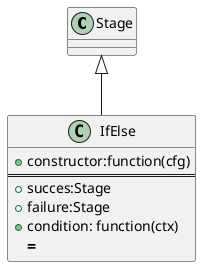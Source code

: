 @startuml

	Class Stage
	Class IfElse{
		+constructor:function(cfg)
===
		+succes:Stage
		+failure:Stage
		+condition: function(ctx)
===		
	}

 	Stage <|-- IfElse

@enduml